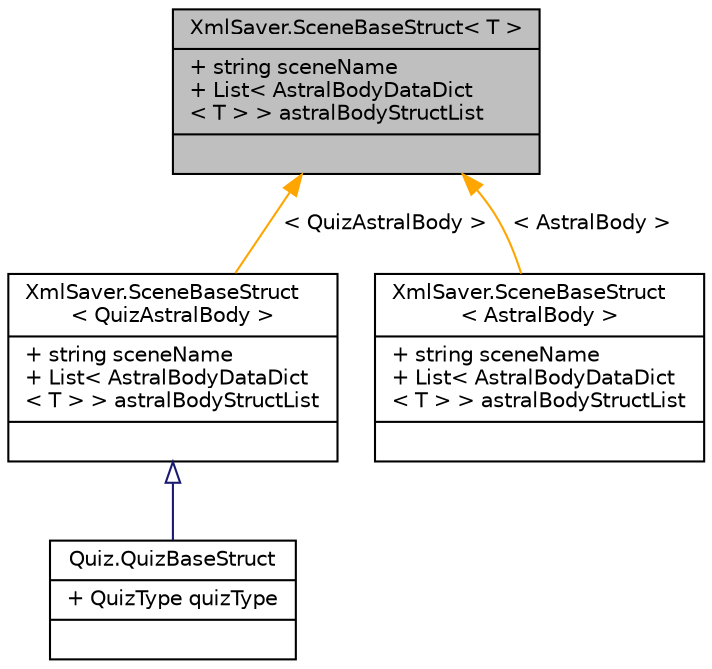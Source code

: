 digraph "XmlSaver.SceneBaseStruct&lt; T &gt;"
{
 // INTERACTIVE_SVG=YES
 // LATEX_PDF_SIZE
  edge [fontname="Helvetica",fontsize="10",labelfontname="Helvetica",labelfontsize="10"];
  node [fontname="Helvetica",fontsize="10",shape=record];
  Node1 [label="{XmlSaver.SceneBaseStruct\< T \>\n|+ string sceneName\l+ List\< AstralBodyDataDict\l\< T \> \> astralBodyStructList\l|}",height=0.2,width=0.4,color="black", fillcolor="grey75", style="filled", fontcolor="black",tooltip="场景信息存储"];
  Node1 -> Node2 [dir="back",color="orange",fontsize="10",style="solid",label=" \< QuizAstralBody \>" ,fontname="Helvetica"];
  Node2 [label="{XmlSaver.SceneBaseStruct\l\< QuizAstralBody \>\n|+ string sceneName\l+ List\< AstralBodyDataDict\l\< T \> \> astralBodyStructList\l|}",height=0.2,width=0.4,color="black", fillcolor="white", style="filled",URL="$class_xml_saver_1_1_scene_base_struct.html",tooltip=" "];
  Node2 -> Node3 [dir="back",color="midnightblue",fontsize="10",style="solid",arrowtail="onormal",fontname="Helvetica"];
  Node3 [label="{Quiz.QuizBaseStruct\n|+ QuizType quizType\l|}",height=0.2,width=0.4,color="black", fillcolor="white", style="filled",URL="$class_quiz_1_1_quiz_base_struct.html",tooltip="问题信息存储"];
  Node1 -> Node4 [dir="back",color="orange",fontsize="10",style="solid",label=" \< AstralBody \>" ,fontname="Helvetica"];
  Node4 [label="{XmlSaver.SceneBaseStruct\l\< AstralBody \>\n|+ string sceneName\l+ List\< AstralBodyDataDict\l\< T \> \> astralBodyStructList\l|}",height=0.2,width=0.4,color="black", fillcolor="white", style="filled",URL="$class_xml_saver_1_1_scene_base_struct.html",tooltip=" "];
}
